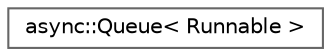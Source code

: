 digraph "Graphical Class Hierarchy"
{
 // LATEX_PDF_SIZE
  bgcolor="transparent";
  edge [fontname=Helvetica,fontsize=10,labelfontname=Helvetica,labelfontsize=10];
  node [fontname=Helvetica,fontsize=10,shape=box,height=0.2,width=0.4];
  rankdir="LR";
  Node0 [id="Node000000",label="async::Queue\< Runnable \>",height=0.2,width=0.4,color="grey40", fillcolor="white", style="filled",URL="$dd/d6a/classasync_1_1Queue.html",tooltip=" "];
}
